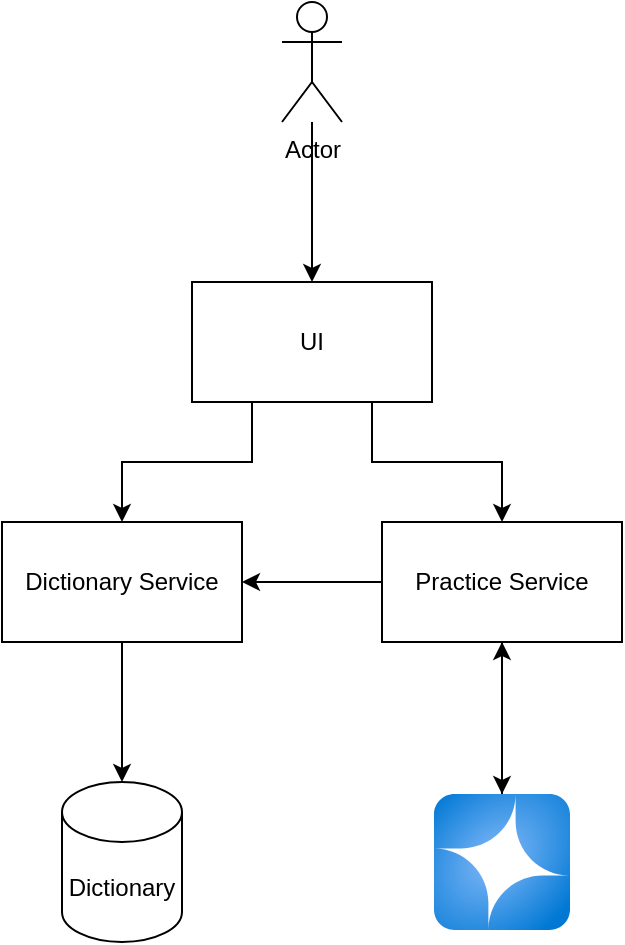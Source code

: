 <mxfile version="28.2.5">
  <diagram name="Page-1" id="r1t1kA-hZoZtvwR5Ba-t">
    <mxGraphModel dx="1426" dy="841" grid="1" gridSize="10" guides="1" tooltips="1" connect="1" arrows="1" fold="1" page="1" pageScale="1" pageWidth="850" pageHeight="1100" math="0" shadow="0">
      <root>
        <mxCell id="0" />
        <mxCell id="1" parent="0" />
        <mxCell id="tFL3Mt2MvYfrvCpxlpR1-3" value="" style="edgeStyle=orthogonalEdgeStyle;rounded=0;orthogonalLoop=1;jettySize=auto;html=1;" edge="1" parent="1" source="tFL3Mt2MvYfrvCpxlpR1-1" target="tFL3Mt2MvYfrvCpxlpR1-2">
          <mxGeometry relative="1" as="geometry" />
        </mxCell>
        <mxCell id="tFL3Mt2MvYfrvCpxlpR1-1" value="Actor" style="shape=umlActor;verticalLabelPosition=bottom;verticalAlign=top;html=1;outlineConnect=0;" vertex="1" parent="1">
          <mxGeometry x="220" y="70" width="30" height="60" as="geometry" />
        </mxCell>
        <mxCell id="tFL3Mt2MvYfrvCpxlpR1-6" value="" style="edgeStyle=orthogonalEdgeStyle;rounded=0;orthogonalLoop=1;jettySize=auto;html=1;exitX=0.25;exitY=1;exitDx=0;exitDy=0;" edge="1" parent="1" source="tFL3Mt2MvYfrvCpxlpR1-2" target="tFL3Mt2MvYfrvCpxlpR1-5">
          <mxGeometry relative="1" as="geometry" />
        </mxCell>
        <mxCell id="tFL3Mt2MvYfrvCpxlpR1-12" value="" style="edgeStyle=orthogonalEdgeStyle;rounded=0;orthogonalLoop=1;jettySize=auto;html=1;exitX=0.75;exitY=1;exitDx=0;exitDy=0;" edge="1" parent="1" source="tFL3Mt2MvYfrvCpxlpR1-2" target="tFL3Mt2MvYfrvCpxlpR1-8">
          <mxGeometry relative="1" as="geometry" />
        </mxCell>
        <mxCell id="tFL3Mt2MvYfrvCpxlpR1-2" value="UI" style="rounded=0;whiteSpace=wrap;html=1;" vertex="1" parent="1">
          <mxGeometry x="175" y="210" width="120" height="60" as="geometry" />
        </mxCell>
        <mxCell id="tFL3Mt2MvYfrvCpxlpR1-4" value="Dictionary" style="shape=cylinder3;whiteSpace=wrap;html=1;boundedLbl=1;backgroundOutline=1;size=15;" vertex="1" parent="1">
          <mxGeometry x="110" y="460" width="60" height="80" as="geometry" />
        </mxCell>
        <mxCell id="tFL3Mt2MvYfrvCpxlpR1-7" value="" style="edgeStyle=orthogonalEdgeStyle;rounded=0;orthogonalLoop=1;jettySize=auto;html=1;" edge="1" parent="1" source="tFL3Mt2MvYfrvCpxlpR1-5" target="tFL3Mt2MvYfrvCpxlpR1-4">
          <mxGeometry relative="1" as="geometry" />
        </mxCell>
        <mxCell id="tFL3Mt2MvYfrvCpxlpR1-5" value="Dictionary Service" style="rounded=0;whiteSpace=wrap;html=1;" vertex="1" parent="1">
          <mxGeometry x="80" y="330" width="120" height="60" as="geometry" />
        </mxCell>
        <mxCell id="tFL3Mt2MvYfrvCpxlpR1-10" value="" style="edgeStyle=orthogonalEdgeStyle;rounded=0;orthogonalLoop=1;jettySize=auto;html=1;" edge="1" parent="1" source="tFL3Mt2MvYfrvCpxlpR1-8" target="tFL3Mt2MvYfrvCpxlpR1-9">
          <mxGeometry relative="1" as="geometry" />
        </mxCell>
        <mxCell id="tFL3Mt2MvYfrvCpxlpR1-13" value="" style="edgeStyle=orthogonalEdgeStyle;rounded=0;orthogonalLoop=1;jettySize=auto;html=1;" edge="1" parent="1" source="tFL3Mt2MvYfrvCpxlpR1-8" target="tFL3Mt2MvYfrvCpxlpR1-5">
          <mxGeometry relative="1" as="geometry" />
        </mxCell>
        <mxCell id="tFL3Mt2MvYfrvCpxlpR1-8" value="Practice Service" style="rounded=0;whiteSpace=wrap;html=1;" vertex="1" parent="1">
          <mxGeometry x="270" y="330" width="120" height="60" as="geometry" />
        </mxCell>
        <mxCell id="tFL3Mt2MvYfrvCpxlpR1-11" value="" style="edgeStyle=orthogonalEdgeStyle;rounded=0;orthogonalLoop=1;jettySize=auto;html=1;" edge="1" parent="1" source="tFL3Mt2MvYfrvCpxlpR1-9" target="tFL3Mt2MvYfrvCpxlpR1-8">
          <mxGeometry relative="1" as="geometry" />
        </mxCell>
        <mxCell id="tFL3Mt2MvYfrvCpxlpR1-9" value="" style="image;aspect=fixed;html=1;points=[];align=center;fontSize=12;image=img/lib/azure2/ai_machine_learning/Azure_OpenAI.svg;" vertex="1" parent="1">
          <mxGeometry x="296" y="466" width="68" height="68" as="geometry" />
        </mxCell>
      </root>
    </mxGraphModel>
  </diagram>
</mxfile>
